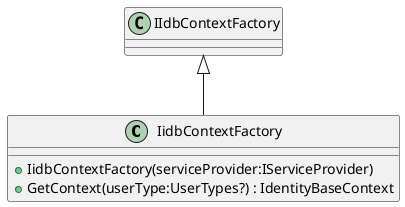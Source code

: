 @startuml
class IidbContextFactory {
    + IidbContextFactory(serviceProvider:IServiceProvider)
    + GetContext(userType:UserTypes?) : IdentityBaseContext
}
IIdbContextFactory <|-- IidbContextFactory
@enduml
